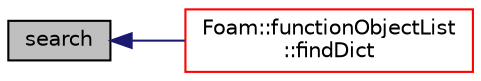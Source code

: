 digraph "search"
{
  bgcolor="transparent";
  edge [fontname="Helvetica",fontsize="10",labelfontname="Helvetica",labelfontsize="10"];
  node [fontname="Helvetica",fontsize="10",shape=record];
  rankdir="LR";
  Node138344 [label="search",height=0.2,width=0.4,color="black", fillcolor="grey75", style="filled", fontcolor="black"];
  Node138344 -> Node138345 [dir="back",color="midnightblue",fontsize="10",style="solid",fontname="Helvetica"];
  Node138345 [label="Foam::functionObjectList\l::findDict",height=0.2,width=0.4,color="red",URL="$a27221.html#a05336d8eb27e0b74be76fb36092fc6f0",tooltip="Search for functionObject dictionary file in. "];
}
